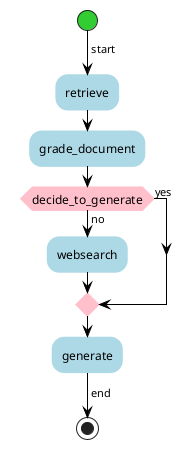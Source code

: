 @startuml Corrective RAG

'skinparam monochrome true
skinparam shadowing false
skinparam activity {
    StartColor limegreen
    EndColor darkblue
    'BackgroundColor #d4de5e
    'BorderColor #5e94de
    BackgroundColor #lightblue
    BorderColor #lightblue
    ArrowColor black
}
skinparam activityDiamond {
    'BackgroundColor #5ede68
    'BorderColor #5e94de
    BackgroundColor #Pink
    BorderColor #Pink
    fontSize 12
}

start
-> start;

:retrieve;

:grade_document;

if (decide_to_generate) then (yes)    
else (no)
  :websearch;
endif

:generate;

-> end;
stop
@enduml